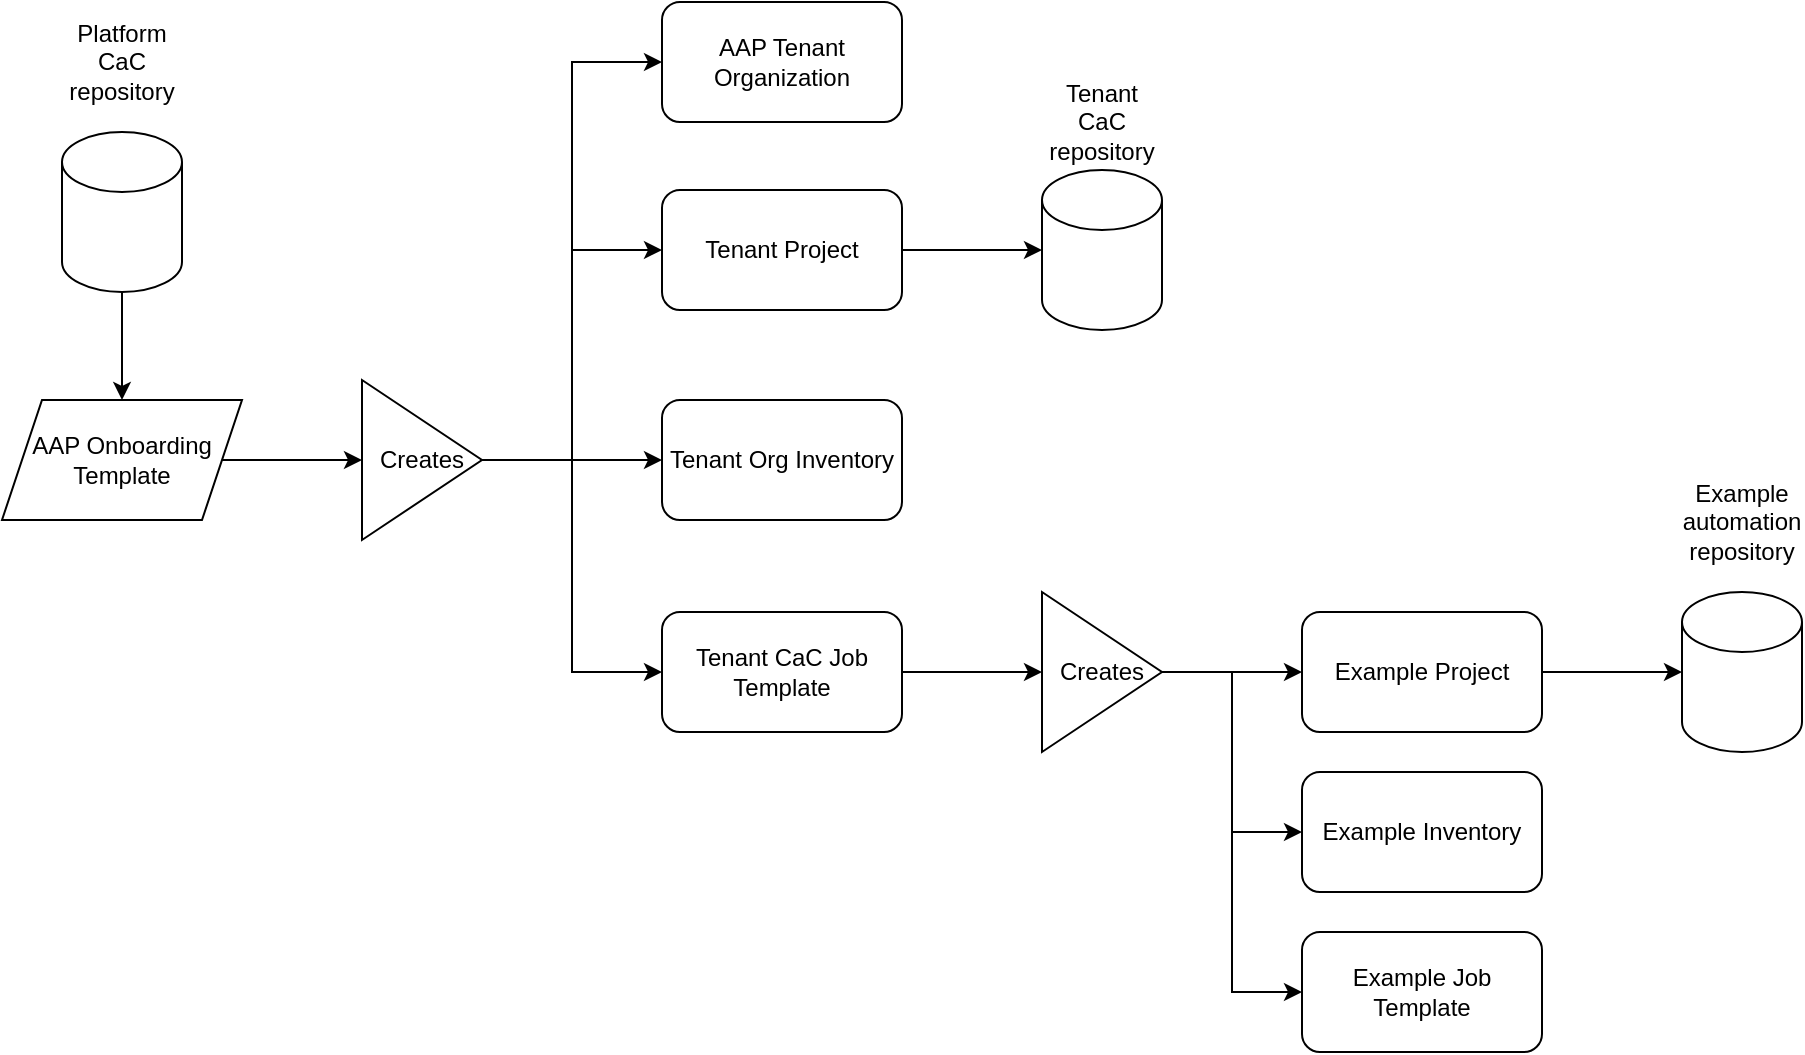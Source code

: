 <mxfile version="26.1.1">
  <diagram name="Page-1" id="2apx_R3vOhhgRWIUHq46">
    <mxGraphModel dx="1408" dy="965" grid="1" gridSize="10" guides="1" tooltips="1" connect="1" arrows="1" fold="1" page="1" pageScale="1" pageWidth="1169" pageHeight="827" math="0" shadow="0">
      <root>
        <mxCell id="0" />
        <mxCell id="1" parent="0" />
        <mxCell id="Gw7kWCuVnW7ACXXqQHih-1" value="" style="shape=cylinder3;whiteSpace=wrap;html=1;boundedLbl=1;backgroundOutline=1;size=15;" parent="1" vertex="1">
          <mxGeometry x="80" y="220" width="60" height="80" as="geometry" />
        </mxCell>
        <mxCell id="Gw7kWCuVnW7ACXXqQHih-2" value="" style="shape=cylinder3;whiteSpace=wrap;html=1;boundedLbl=1;backgroundOutline=1;size=15;" parent="1" vertex="1">
          <mxGeometry x="570" y="239" width="60" height="80" as="geometry" />
        </mxCell>
        <mxCell id="Gw7kWCuVnW7ACXXqQHih-3" value="" style="shape=cylinder3;whiteSpace=wrap;html=1;boundedLbl=1;backgroundOutline=1;size=15;" parent="1" vertex="1">
          <mxGeometry x="890" y="450" width="60" height="80" as="geometry" />
        </mxCell>
        <mxCell id="Gw7kWCuVnW7ACXXqQHih-4" value="Platform CaC repository" style="text;html=1;align=center;verticalAlign=middle;whiteSpace=wrap;rounded=0;" parent="1" vertex="1">
          <mxGeometry x="80" y="170" width="60" height="30" as="geometry" />
        </mxCell>
        <mxCell id="ybKSOcKTHa6-YiN7pcPI-2" value="" style="edgeStyle=orthogonalEdgeStyle;rounded=0;orthogonalLoop=1;jettySize=auto;html=1;" edge="1" parent="1" source="Gw7kWCuVnW7ACXXqQHih-6" target="ybKSOcKTHa6-YiN7pcPI-1">
          <mxGeometry relative="1" as="geometry" />
        </mxCell>
        <mxCell id="Gw7kWCuVnW7ACXXqQHih-6" value="AAP Onboarding Template" style="shape=parallelogram;perimeter=parallelogramPerimeter;whiteSpace=wrap;html=1;fixedSize=1;" parent="1" vertex="1">
          <mxGeometry x="50" y="354" width="120" height="60" as="geometry" />
        </mxCell>
        <mxCell id="Gw7kWCuVnW7ACXXqQHih-7" value="AAP Tenant Organization" style="rounded=1;whiteSpace=wrap;html=1;" parent="1" vertex="1">
          <mxGeometry x="380" y="155" width="120" height="60" as="geometry" />
        </mxCell>
        <mxCell id="Gw7kWCuVnW7ACXXqQHih-11" value="Tenant CaC repository" style="text;html=1;align=center;verticalAlign=middle;whiteSpace=wrap;rounded=0;" parent="1" vertex="1">
          <mxGeometry x="570" y="200" width="60" height="30" as="geometry" />
        </mxCell>
        <mxCell id="Gw7kWCuVnW7ACXXqQHih-16" style="edgeStyle=orthogonalEdgeStyle;rounded=0;orthogonalLoop=1;jettySize=auto;html=1;entryX=0.5;entryY=0;entryDx=0;entryDy=0;" parent="1" source="Gw7kWCuVnW7ACXXqQHih-1" target="Gw7kWCuVnW7ACXXqQHih-6" edge="1">
          <mxGeometry relative="1" as="geometry" />
        </mxCell>
        <mxCell id="ybKSOcKTHa6-YiN7pcPI-16" value="" style="edgeStyle=orthogonalEdgeStyle;rounded=0;orthogonalLoop=1;jettySize=auto;html=1;" edge="1" parent="1" source="Gw7kWCuVnW7ACXXqQHih-19" target="Gw7kWCuVnW7ACXXqQHih-3">
          <mxGeometry relative="1" as="geometry" />
        </mxCell>
        <mxCell id="Gw7kWCuVnW7ACXXqQHih-19" value="Example Project" style="rounded=1;whiteSpace=wrap;html=1;" parent="1" vertex="1">
          <mxGeometry x="700" y="460" width="120" height="60" as="geometry" />
        </mxCell>
        <mxCell id="Gw7kWCuVnW7ACXXqQHih-21" value="Example automation&lt;div&gt;repository&lt;/div&gt;" style="text;html=1;align=center;verticalAlign=middle;whiteSpace=wrap;rounded=0;" parent="1" vertex="1">
          <mxGeometry x="890" y="400" width="60" height="30" as="geometry" />
        </mxCell>
        <mxCell id="ybKSOcKTHa6-YiN7pcPI-3" style="edgeStyle=orthogonalEdgeStyle;rounded=0;orthogonalLoop=1;jettySize=auto;html=1;entryX=0;entryY=0.5;entryDx=0;entryDy=0;" edge="1" parent="1" source="ybKSOcKTHa6-YiN7pcPI-1" target="Gw7kWCuVnW7ACXXqQHih-7">
          <mxGeometry relative="1" as="geometry" />
        </mxCell>
        <mxCell id="ybKSOcKTHa6-YiN7pcPI-6" style="edgeStyle=orthogonalEdgeStyle;rounded=0;orthogonalLoop=1;jettySize=auto;html=1;entryX=0;entryY=0.5;entryDx=0;entryDy=0;" edge="1" parent="1" source="ybKSOcKTHa6-YiN7pcPI-1" target="ybKSOcKTHa6-YiN7pcPI-4">
          <mxGeometry relative="1" as="geometry" />
        </mxCell>
        <mxCell id="ybKSOcKTHa6-YiN7pcPI-11" style="edgeStyle=orthogonalEdgeStyle;rounded=0;orthogonalLoop=1;jettySize=auto;html=1;" edge="1" parent="1" source="ybKSOcKTHa6-YiN7pcPI-1" target="ybKSOcKTHa6-YiN7pcPI-10">
          <mxGeometry relative="1" as="geometry" />
        </mxCell>
        <mxCell id="ybKSOcKTHa6-YiN7pcPI-12" style="edgeStyle=orthogonalEdgeStyle;rounded=0;orthogonalLoop=1;jettySize=auto;html=1;entryX=0;entryY=0.5;entryDx=0;entryDy=0;" edge="1" parent="1" source="ybKSOcKTHa6-YiN7pcPI-1" target="ybKSOcKTHa6-YiN7pcPI-8">
          <mxGeometry relative="1" as="geometry" />
        </mxCell>
        <mxCell id="ybKSOcKTHa6-YiN7pcPI-1" value="Creates" style="triangle;whiteSpace=wrap;html=1;" vertex="1" parent="1">
          <mxGeometry x="230" y="344" width="60" height="80" as="geometry" />
        </mxCell>
        <mxCell id="ybKSOcKTHa6-YiN7pcPI-7" style="edgeStyle=orthogonalEdgeStyle;rounded=0;orthogonalLoop=1;jettySize=auto;html=1;" edge="1" parent="1" source="ybKSOcKTHa6-YiN7pcPI-4" target="Gw7kWCuVnW7ACXXqQHih-2">
          <mxGeometry relative="1" as="geometry" />
        </mxCell>
        <mxCell id="ybKSOcKTHa6-YiN7pcPI-4" value="Tenant Project" style="rounded=1;whiteSpace=wrap;html=1;" vertex="1" parent="1">
          <mxGeometry x="380" y="249" width="120" height="60" as="geometry" />
        </mxCell>
        <mxCell id="ybKSOcKTHa6-YiN7pcPI-14" style="edgeStyle=orthogonalEdgeStyle;rounded=0;orthogonalLoop=1;jettySize=auto;html=1;entryX=0;entryY=0.5;entryDx=0;entryDy=0;" edge="1" parent="1" source="ybKSOcKTHa6-YiN7pcPI-8" target="ybKSOcKTHa6-YiN7pcPI-13">
          <mxGeometry relative="1" as="geometry" />
        </mxCell>
        <mxCell id="ybKSOcKTHa6-YiN7pcPI-8" value="Tenant CaC Job Template" style="rounded=1;whiteSpace=wrap;html=1;" vertex="1" parent="1">
          <mxGeometry x="380" y="460" width="120" height="60" as="geometry" />
        </mxCell>
        <mxCell id="ybKSOcKTHa6-YiN7pcPI-10" value="Tenant Org Inventory" style="rounded=1;whiteSpace=wrap;html=1;" vertex="1" parent="1">
          <mxGeometry x="380" y="354" width="120" height="60" as="geometry" />
        </mxCell>
        <mxCell id="ybKSOcKTHa6-YiN7pcPI-15" style="edgeStyle=orthogonalEdgeStyle;rounded=0;orthogonalLoop=1;jettySize=auto;html=1;" edge="1" parent="1" source="ybKSOcKTHa6-YiN7pcPI-13" target="Gw7kWCuVnW7ACXXqQHih-19">
          <mxGeometry relative="1" as="geometry" />
        </mxCell>
        <mxCell id="ybKSOcKTHa6-YiN7pcPI-19" style="edgeStyle=orthogonalEdgeStyle;rounded=0;orthogonalLoop=1;jettySize=auto;html=1;entryX=0;entryY=0.5;entryDx=0;entryDy=0;" edge="1" parent="1" source="ybKSOcKTHa6-YiN7pcPI-13" target="ybKSOcKTHa6-YiN7pcPI-17">
          <mxGeometry relative="1" as="geometry" />
        </mxCell>
        <mxCell id="ybKSOcKTHa6-YiN7pcPI-20" style="edgeStyle=orthogonalEdgeStyle;rounded=0;orthogonalLoop=1;jettySize=auto;html=1;entryX=0;entryY=0.5;entryDx=0;entryDy=0;" edge="1" parent="1" source="ybKSOcKTHa6-YiN7pcPI-13" target="ybKSOcKTHa6-YiN7pcPI-18">
          <mxGeometry relative="1" as="geometry" />
        </mxCell>
        <mxCell id="ybKSOcKTHa6-YiN7pcPI-13" value="Creates" style="triangle;whiteSpace=wrap;html=1;" vertex="1" parent="1">
          <mxGeometry x="570" y="450" width="60" height="80" as="geometry" />
        </mxCell>
        <mxCell id="ybKSOcKTHa6-YiN7pcPI-17" value="Example Inventory" style="rounded=1;whiteSpace=wrap;html=1;" vertex="1" parent="1">
          <mxGeometry x="700" y="540" width="120" height="60" as="geometry" />
        </mxCell>
        <mxCell id="ybKSOcKTHa6-YiN7pcPI-18" value="Example Job Template" style="rounded=1;whiteSpace=wrap;html=1;" vertex="1" parent="1">
          <mxGeometry x="700" y="620" width="120" height="60" as="geometry" />
        </mxCell>
      </root>
    </mxGraphModel>
  </diagram>
</mxfile>
